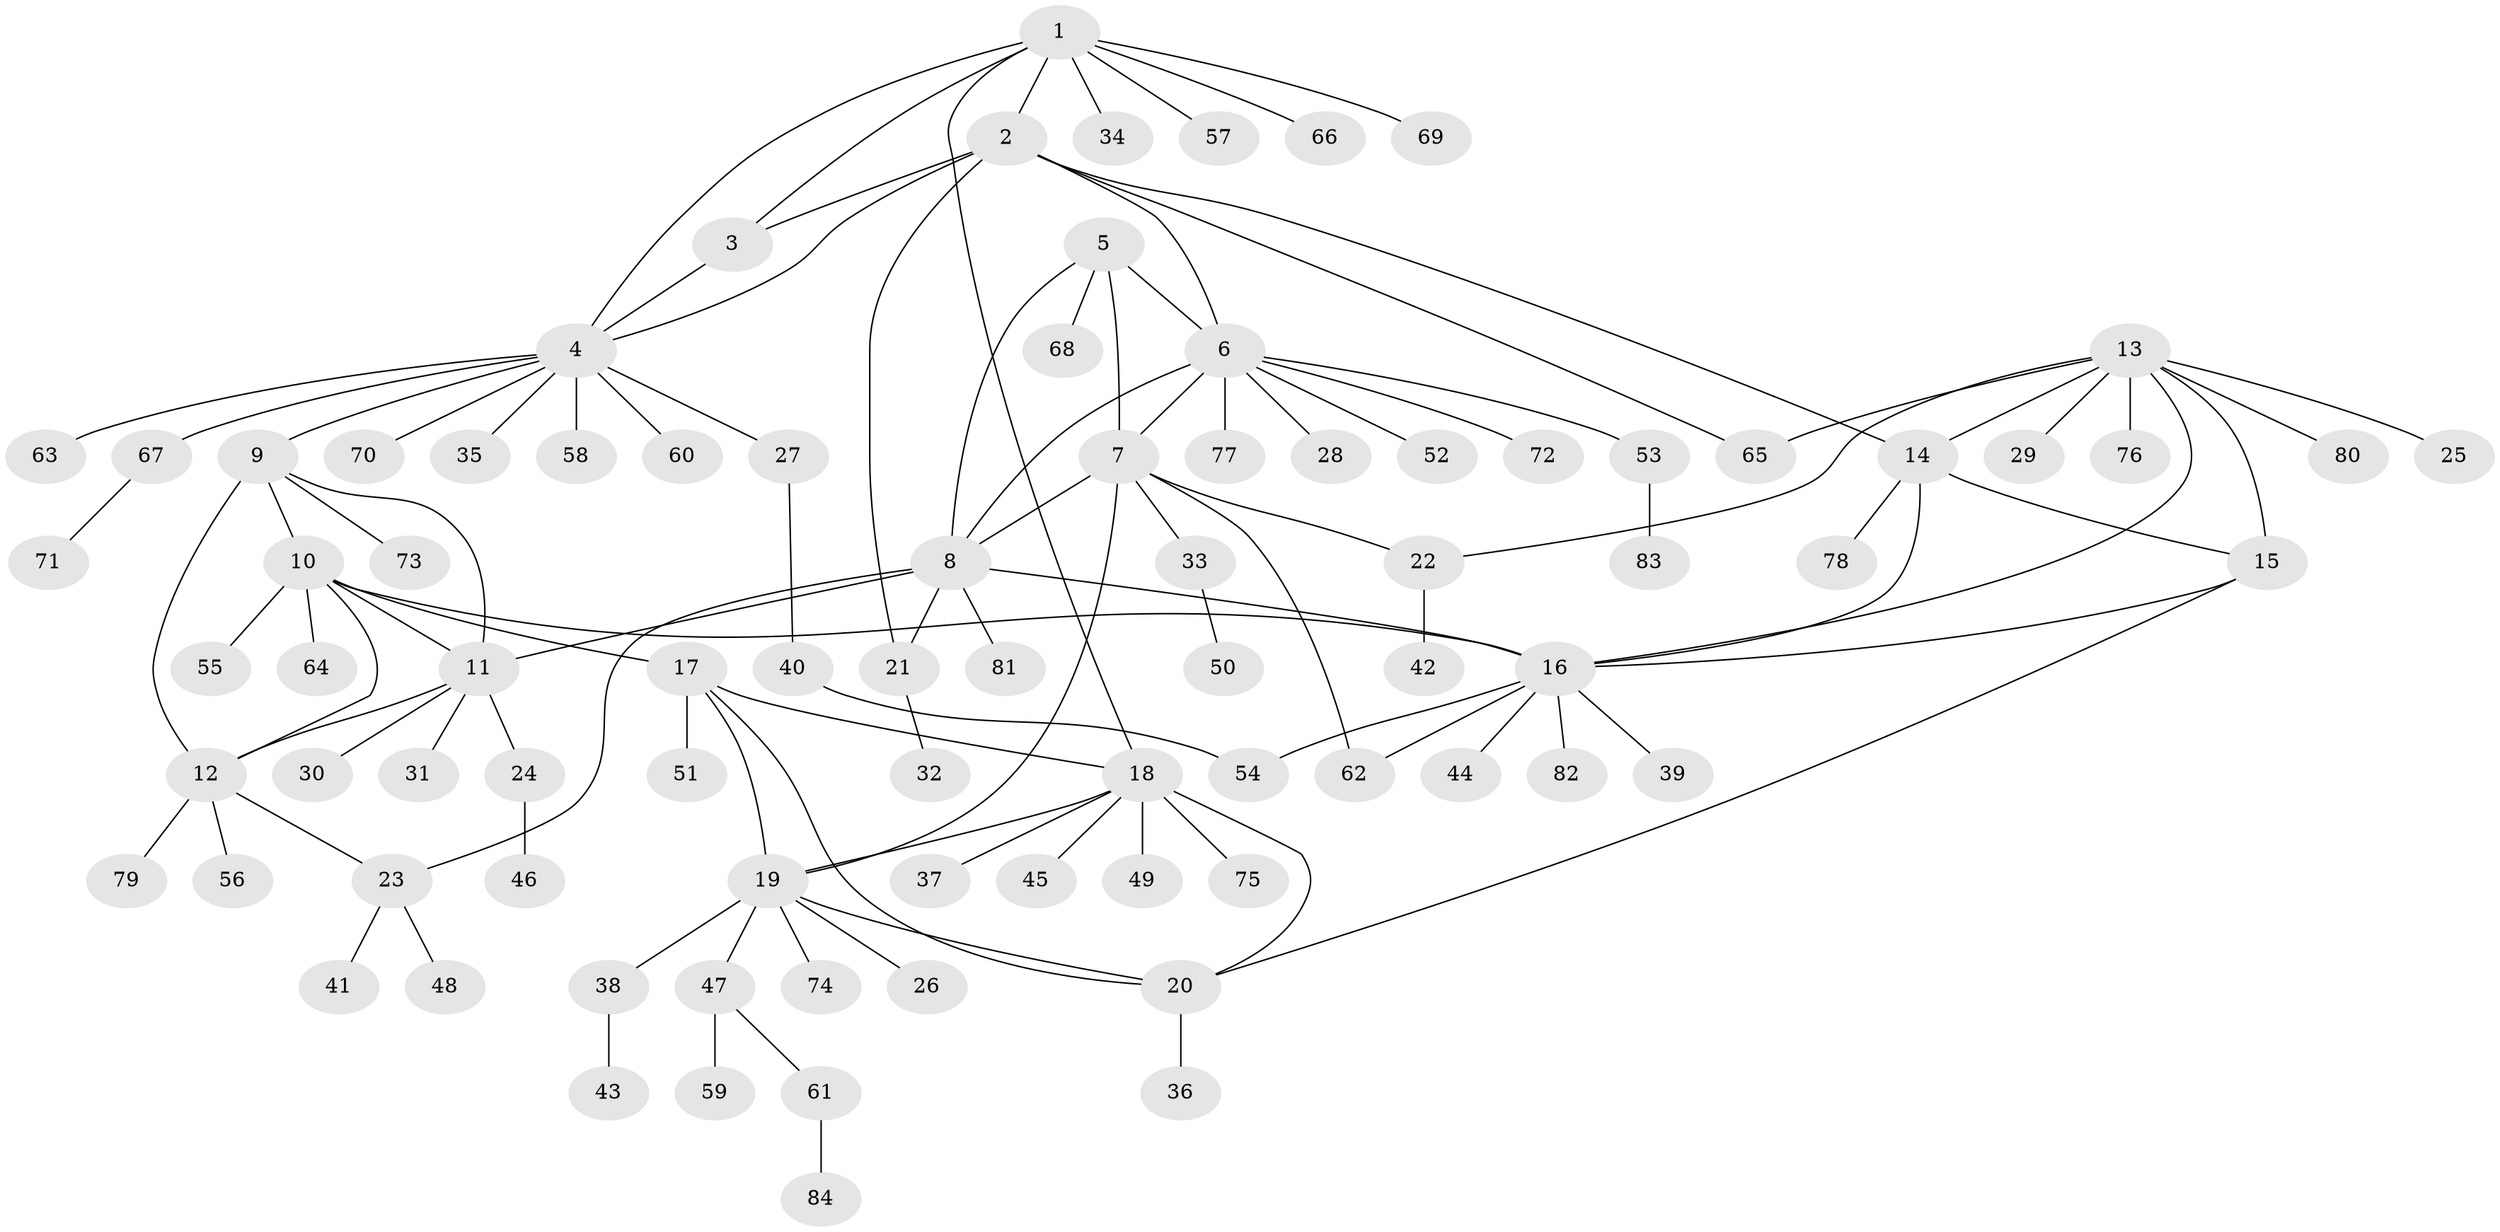 // coarse degree distribution, {7: 0.078125, 8: 0.015625, 3: 0.046875, 11: 0.03125, 6: 0.046875, 4: 0.015625, 9: 0.015625, 5: 0.015625, 2: 0.109375, 1: 0.625}
// Generated by graph-tools (version 1.1) at 2025/24/03/03/25 07:24:16]
// undirected, 84 vertices, 110 edges
graph export_dot {
graph [start="1"]
  node [color=gray90,style=filled];
  1;
  2;
  3;
  4;
  5;
  6;
  7;
  8;
  9;
  10;
  11;
  12;
  13;
  14;
  15;
  16;
  17;
  18;
  19;
  20;
  21;
  22;
  23;
  24;
  25;
  26;
  27;
  28;
  29;
  30;
  31;
  32;
  33;
  34;
  35;
  36;
  37;
  38;
  39;
  40;
  41;
  42;
  43;
  44;
  45;
  46;
  47;
  48;
  49;
  50;
  51;
  52;
  53;
  54;
  55;
  56;
  57;
  58;
  59;
  60;
  61;
  62;
  63;
  64;
  65;
  66;
  67;
  68;
  69;
  70;
  71;
  72;
  73;
  74;
  75;
  76;
  77;
  78;
  79;
  80;
  81;
  82;
  83;
  84;
  1 -- 2;
  1 -- 3;
  1 -- 4;
  1 -- 18;
  1 -- 34;
  1 -- 57;
  1 -- 66;
  1 -- 69;
  2 -- 3;
  2 -- 4;
  2 -- 6;
  2 -- 14;
  2 -- 21;
  2 -- 65;
  3 -- 4;
  4 -- 9;
  4 -- 27;
  4 -- 35;
  4 -- 58;
  4 -- 60;
  4 -- 63;
  4 -- 67;
  4 -- 70;
  5 -- 6;
  5 -- 7;
  5 -- 8;
  5 -- 68;
  6 -- 7;
  6 -- 8;
  6 -- 28;
  6 -- 52;
  6 -- 53;
  6 -- 72;
  6 -- 77;
  7 -- 8;
  7 -- 19;
  7 -- 22;
  7 -- 33;
  7 -- 62;
  8 -- 11;
  8 -- 16;
  8 -- 21;
  8 -- 23;
  8 -- 81;
  9 -- 10;
  9 -- 11;
  9 -- 12;
  9 -- 73;
  10 -- 11;
  10 -- 12;
  10 -- 16;
  10 -- 17;
  10 -- 55;
  10 -- 64;
  11 -- 12;
  11 -- 24;
  11 -- 30;
  11 -- 31;
  12 -- 23;
  12 -- 56;
  12 -- 79;
  13 -- 14;
  13 -- 15;
  13 -- 16;
  13 -- 22;
  13 -- 25;
  13 -- 29;
  13 -- 65;
  13 -- 76;
  13 -- 80;
  14 -- 15;
  14 -- 16;
  14 -- 78;
  15 -- 16;
  15 -- 20;
  16 -- 39;
  16 -- 44;
  16 -- 54;
  16 -- 62;
  16 -- 82;
  17 -- 18;
  17 -- 19;
  17 -- 20;
  17 -- 51;
  18 -- 19;
  18 -- 20;
  18 -- 37;
  18 -- 45;
  18 -- 49;
  18 -- 75;
  19 -- 20;
  19 -- 26;
  19 -- 38;
  19 -- 47;
  19 -- 74;
  20 -- 36;
  21 -- 32;
  22 -- 42;
  23 -- 41;
  23 -- 48;
  24 -- 46;
  27 -- 40;
  33 -- 50;
  38 -- 43;
  40 -- 54;
  47 -- 59;
  47 -- 61;
  53 -- 83;
  61 -- 84;
  67 -- 71;
}
